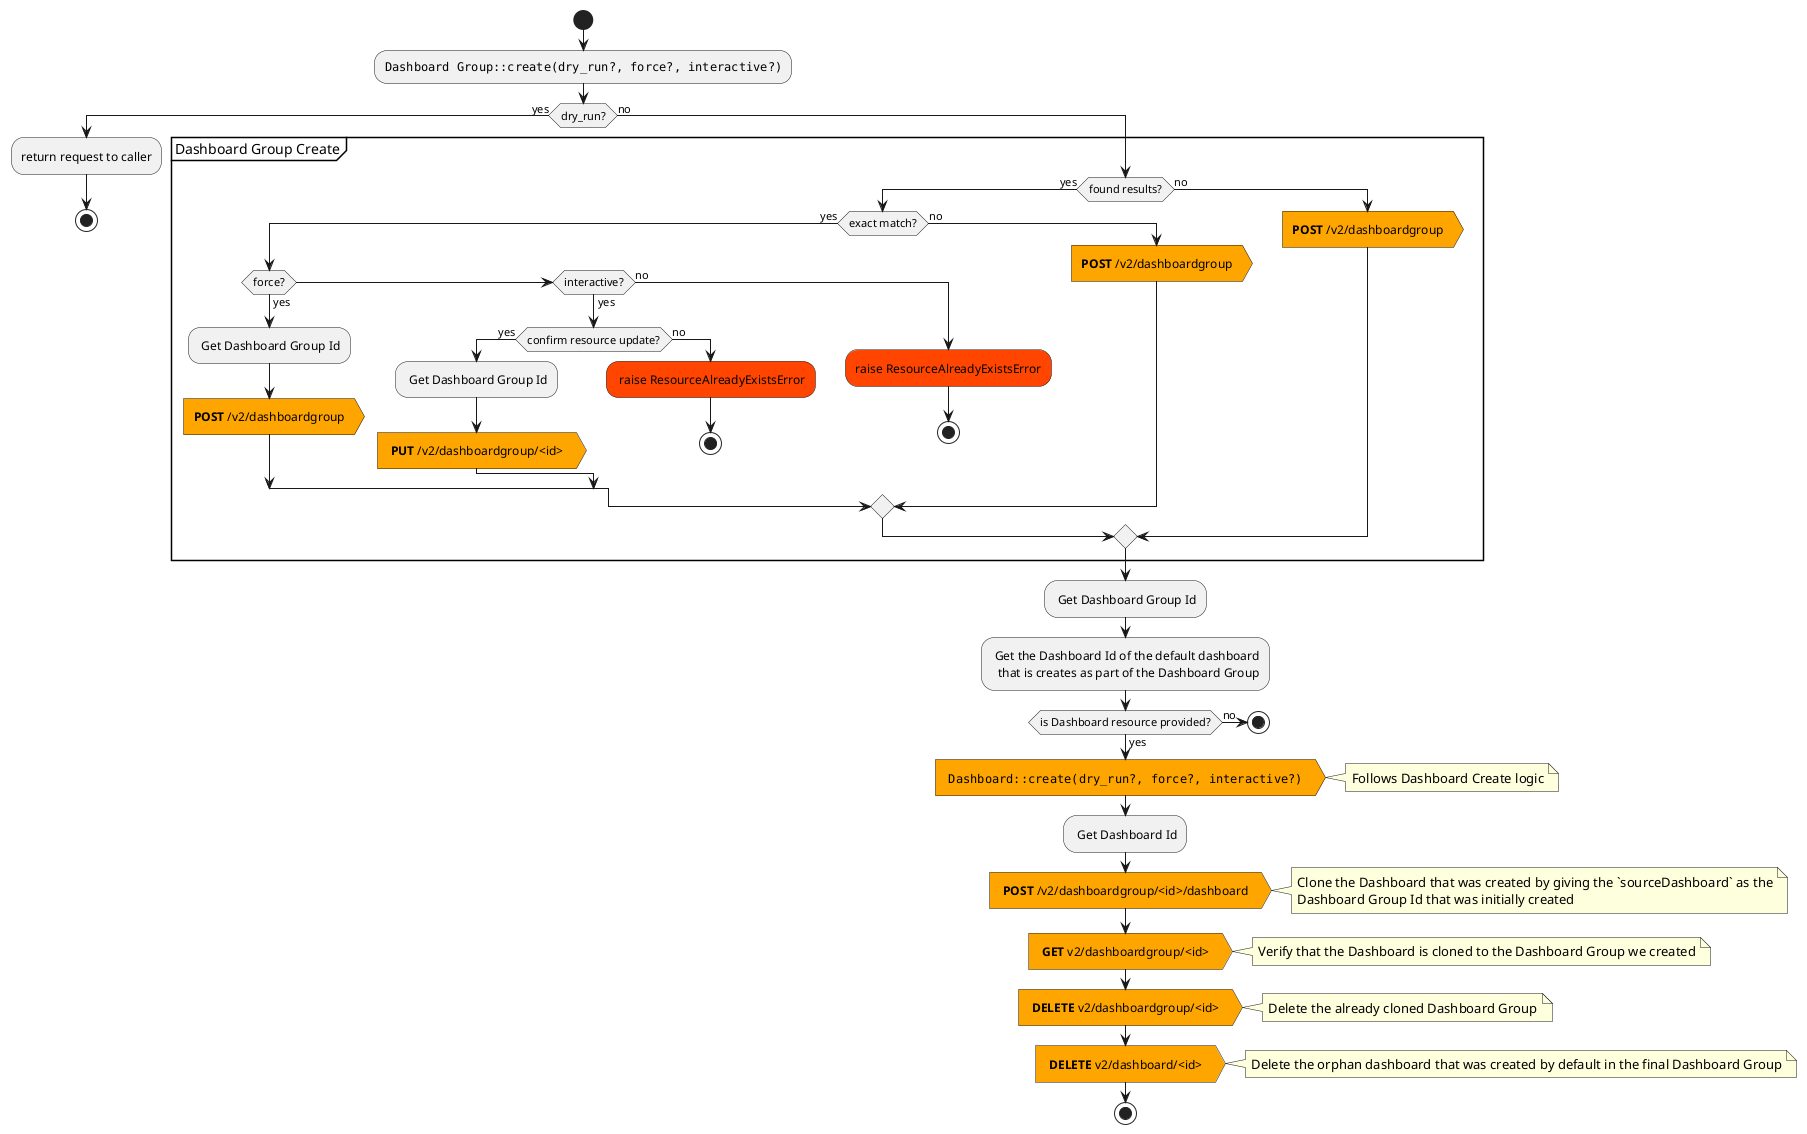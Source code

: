 @startuml
start
  :""Dashboard Group::create(dry_run?, force?, interactive?)"";
  if (dry_run?) then (yes)
    :return request to caller;
    stop
  else (no)
    partition "Dashboard Group Create" {
        if (found results?) then (yes)
          if (exact match?) then (yes)
            if (force?) then (yes)
              : Get Dashboard Group Id;
              #Orange:**POST** /v2/dashboardgroup>
            elseif (interactive?) then (yes)
              if (confirm resource update?) then (yes)
                : Get Dashboard Group Id;
                #Orange: **PUT** /v2/dashboardgroup/<id> >
              else (no)
                #OrangeRed: raise ResourceAlreadyExistsError;
                stop
              endif
            else (no)
              #OrangeRed:raise ResourceAlreadyExistsError;
              stop
            endif
          else (no)
            #Orange:**POST** /v2/dashboardgroup>
          endif
        else (no)
          #Orange:**POST** /v2/dashboardgroup>
        endif
    }
    : Get Dashboard Group Id;
    : Get the Dashboard Id of the default dashboard
      that is creates as part of the Dashboard Group;
    if (is Dashboard resource provided?) then (yes)
        #Orange: ""Dashboard::create(dry_run?, force?, interactive?)"" >
        note right
            Follows Dashboard Create logic
        end note
        : Get Dashboard Id;
        #Orange: **POST** /v2/dashboardgroup/<id>/dashboard >
        note right
        Clone the Dashboard that was created by giving the `sourceDashboard` as the
        Dashboard Group Id that was initially created
        end note
        #Orange: **GET** v2/dashboardgroup/<id> >
        note right
        Verify that the Dashboard is cloned to the Dashboard Group we created
        end note
        #Orange: **DELETE** v2/dashboardgroup/<id> >
        note right
        Delete the already cloned Dashboard Group
        end note
        #Orange: **DELETE** v2/dashboard/<id> >
        note right
        Delete the orphan dashboard that was created by default in the final Dashboard Group
        end note
     else (no)
        stop
     endif
     stop
  endif
@enduml
